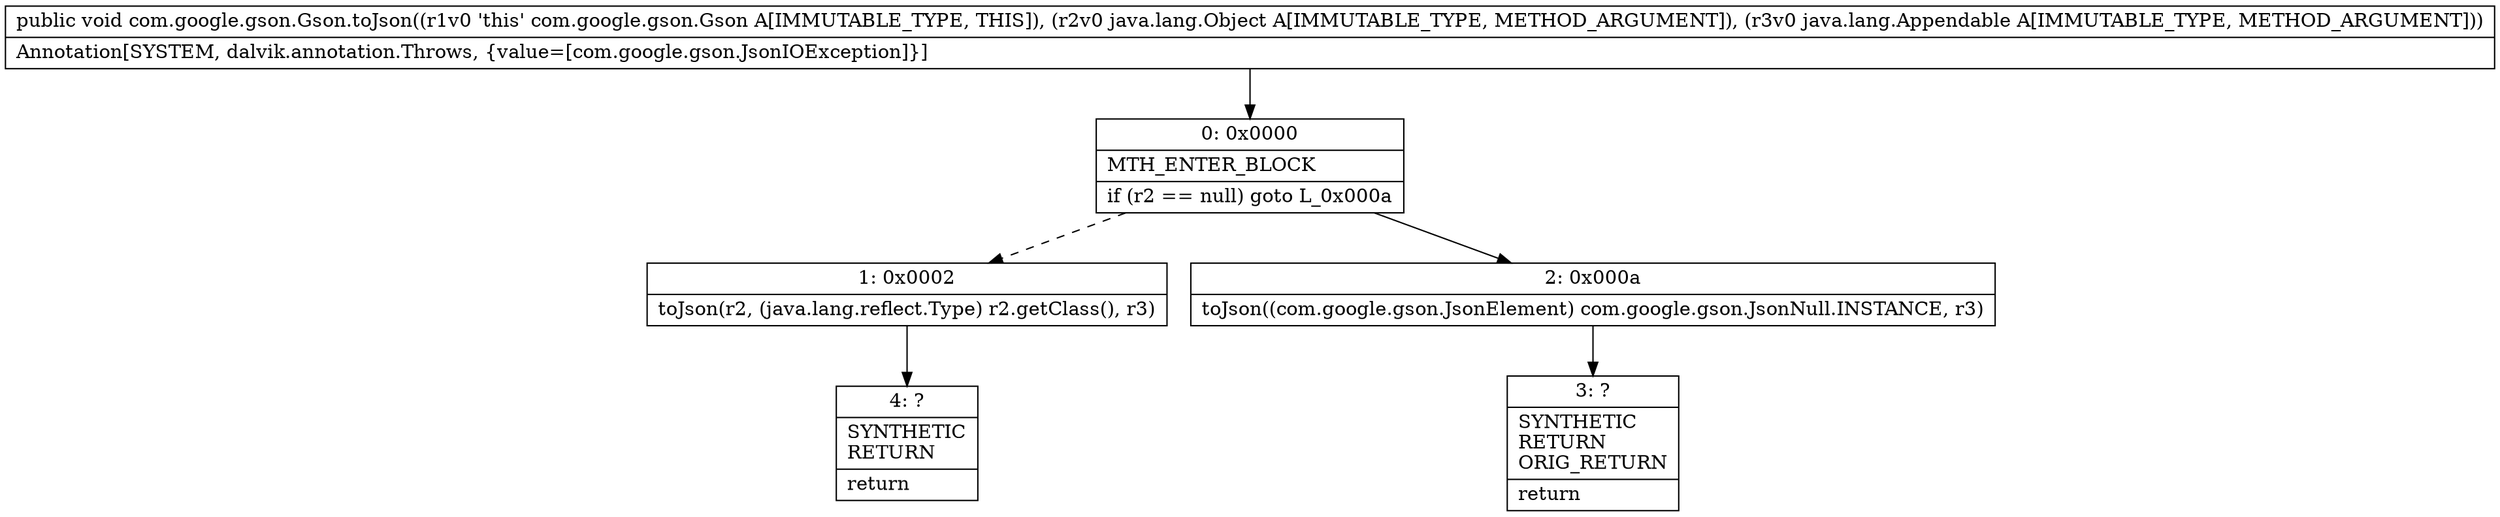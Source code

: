 digraph "CFG forcom.google.gson.Gson.toJson(Ljava\/lang\/Object;Ljava\/lang\/Appendable;)V" {
Node_0 [shape=record,label="{0\:\ 0x0000|MTH_ENTER_BLOCK\l|if (r2 == null) goto L_0x000a\l}"];
Node_1 [shape=record,label="{1\:\ 0x0002|toJson(r2, (java.lang.reflect.Type) r2.getClass(), r3)\l}"];
Node_2 [shape=record,label="{2\:\ 0x000a|toJson((com.google.gson.JsonElement) com.google.gson.JsonNull.INSTANCE, r3)\l}"];
Node_3 [shape=record,label="{3\:\ ?|SYNTHETIC\lRETURN\lORIG_RETURN\l|return\l}"];
Node_4 [shape=record,label="{4\:\ ?|SYNTHETIC\lRETURN\l|return\l}"];
MethodNode[shape=record,label="{public void com.google.gson.Gson.toJson((r1v0 'this' com.google.gson.Gson A[IMMUTABLE_TYPE, THIS]), (r2v0 java.lang.Object A[IMMUTABLE_TYPE, METHOD_ARGUMENT]), (r3v0 java.lang.Appendable A[IMMUTABLE_TYPE, METHOD_ARGUMENT]))  | Annotation[SYSTEM, dalvik.annotation.Throws, \{value=[com.google.gson.JsonIOException]\}]\l}"];
MethodNode -> Node_0;
Node_0 -> Node_1[style=dashed];
Node_0 -> Node_2;
Node_1 -> Node_4;
Node_2 -> Node_3;
}

